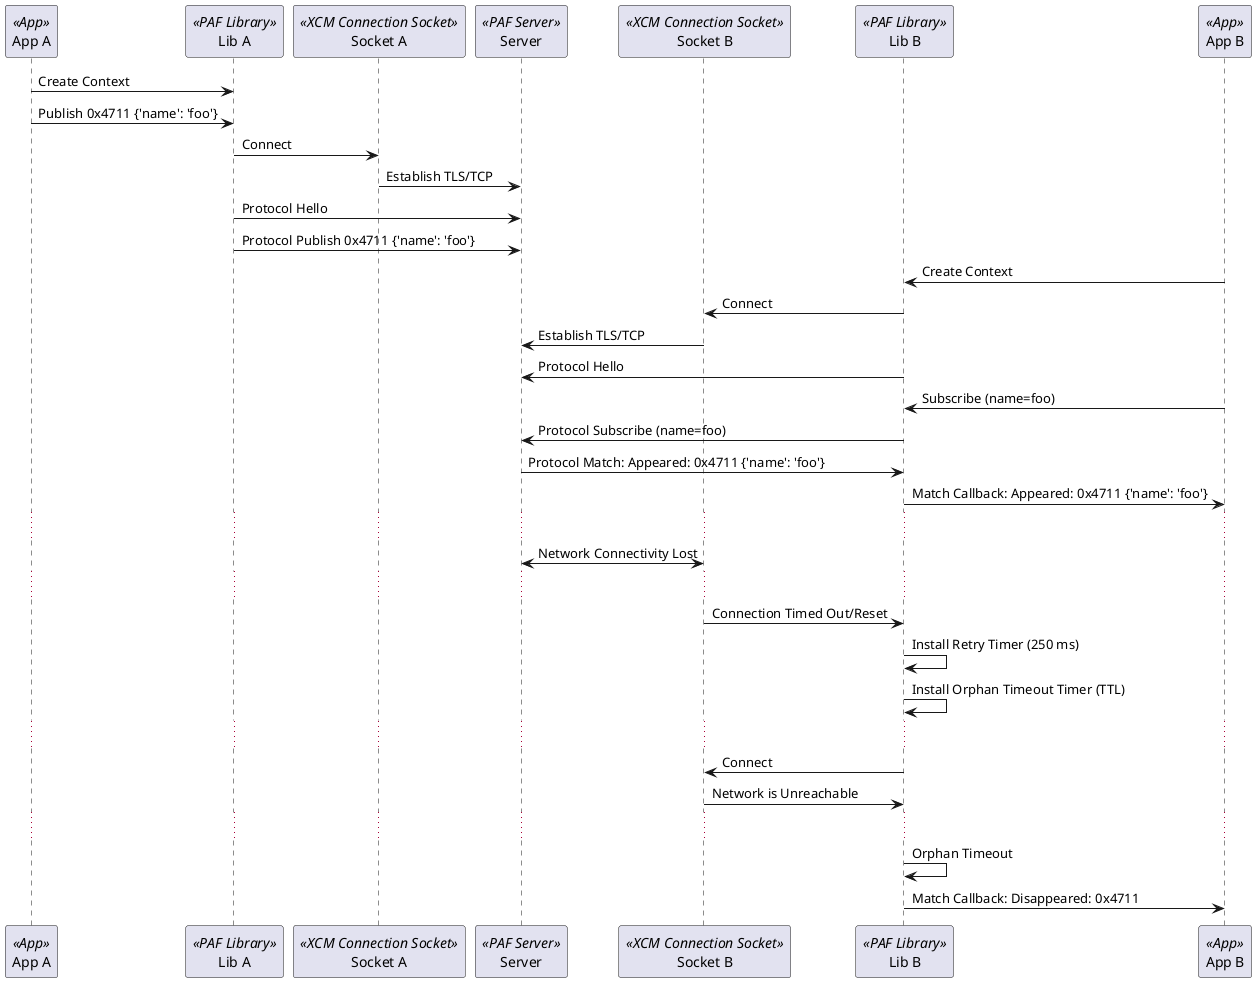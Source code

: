 @startuml

participant "App A" as app_a << App >>
participant "Lib A" as lib_a << PAF Library >>
participant "Socket A" as sock_a << XCM Connection Socket >>

participant "Server" as server << PAF Server >>

participant "Socket B" as sock_b << XCM Connection Socket >>
participant "Lib B" as lib_b << PAF Library >>
participant "App B" as app_b << App >>

app_a -> lib_a: Create Context
app_a -> lib_a: Publish 0x4711 {'name': 'foo'}
lib_a -> sock_a: Connect
sock_a -> server: Establish TLS/TCP
lib_a -> server: Protocol Hello
lib_a -> server: Protocol Publish 0x4711 {'name': 'foo'}

app_b -> lib_b: Create Context
lib_b -> sock_b: Connect
sock_b -> server: Establish TLS/TCP
lib_b -> server: Protocol Hello
app_b -> lib_b: Subscribe (name=foo)
lib_b -> server: Protocol Subscribe (name=foo)
server -> lib_b: Protocol Match: Appeared: 0x4711 {'name': 'foo'}
lib_b -> app_b: Match Callback: Appeared: 0x4711 {'name': 'foo'}
...
sock_b <-> server: Network Connectivity Lost
...
sock_b -> lib_b: Connection Timed Out/Reset
lib_b -> lib_b: Install Retry Timer (250 ms)
lib_b -> lib_b: Install Orphan Timeout Timer (TTL)
...
lib_b -> sock_b: Connect
sock_b -> lib_b: Network is Unreachable
...
lib_b -> lib_b: Orphan Timeout
lib_b -> app_b: Match Callback: Disappeared: 0x4711

@enduml


